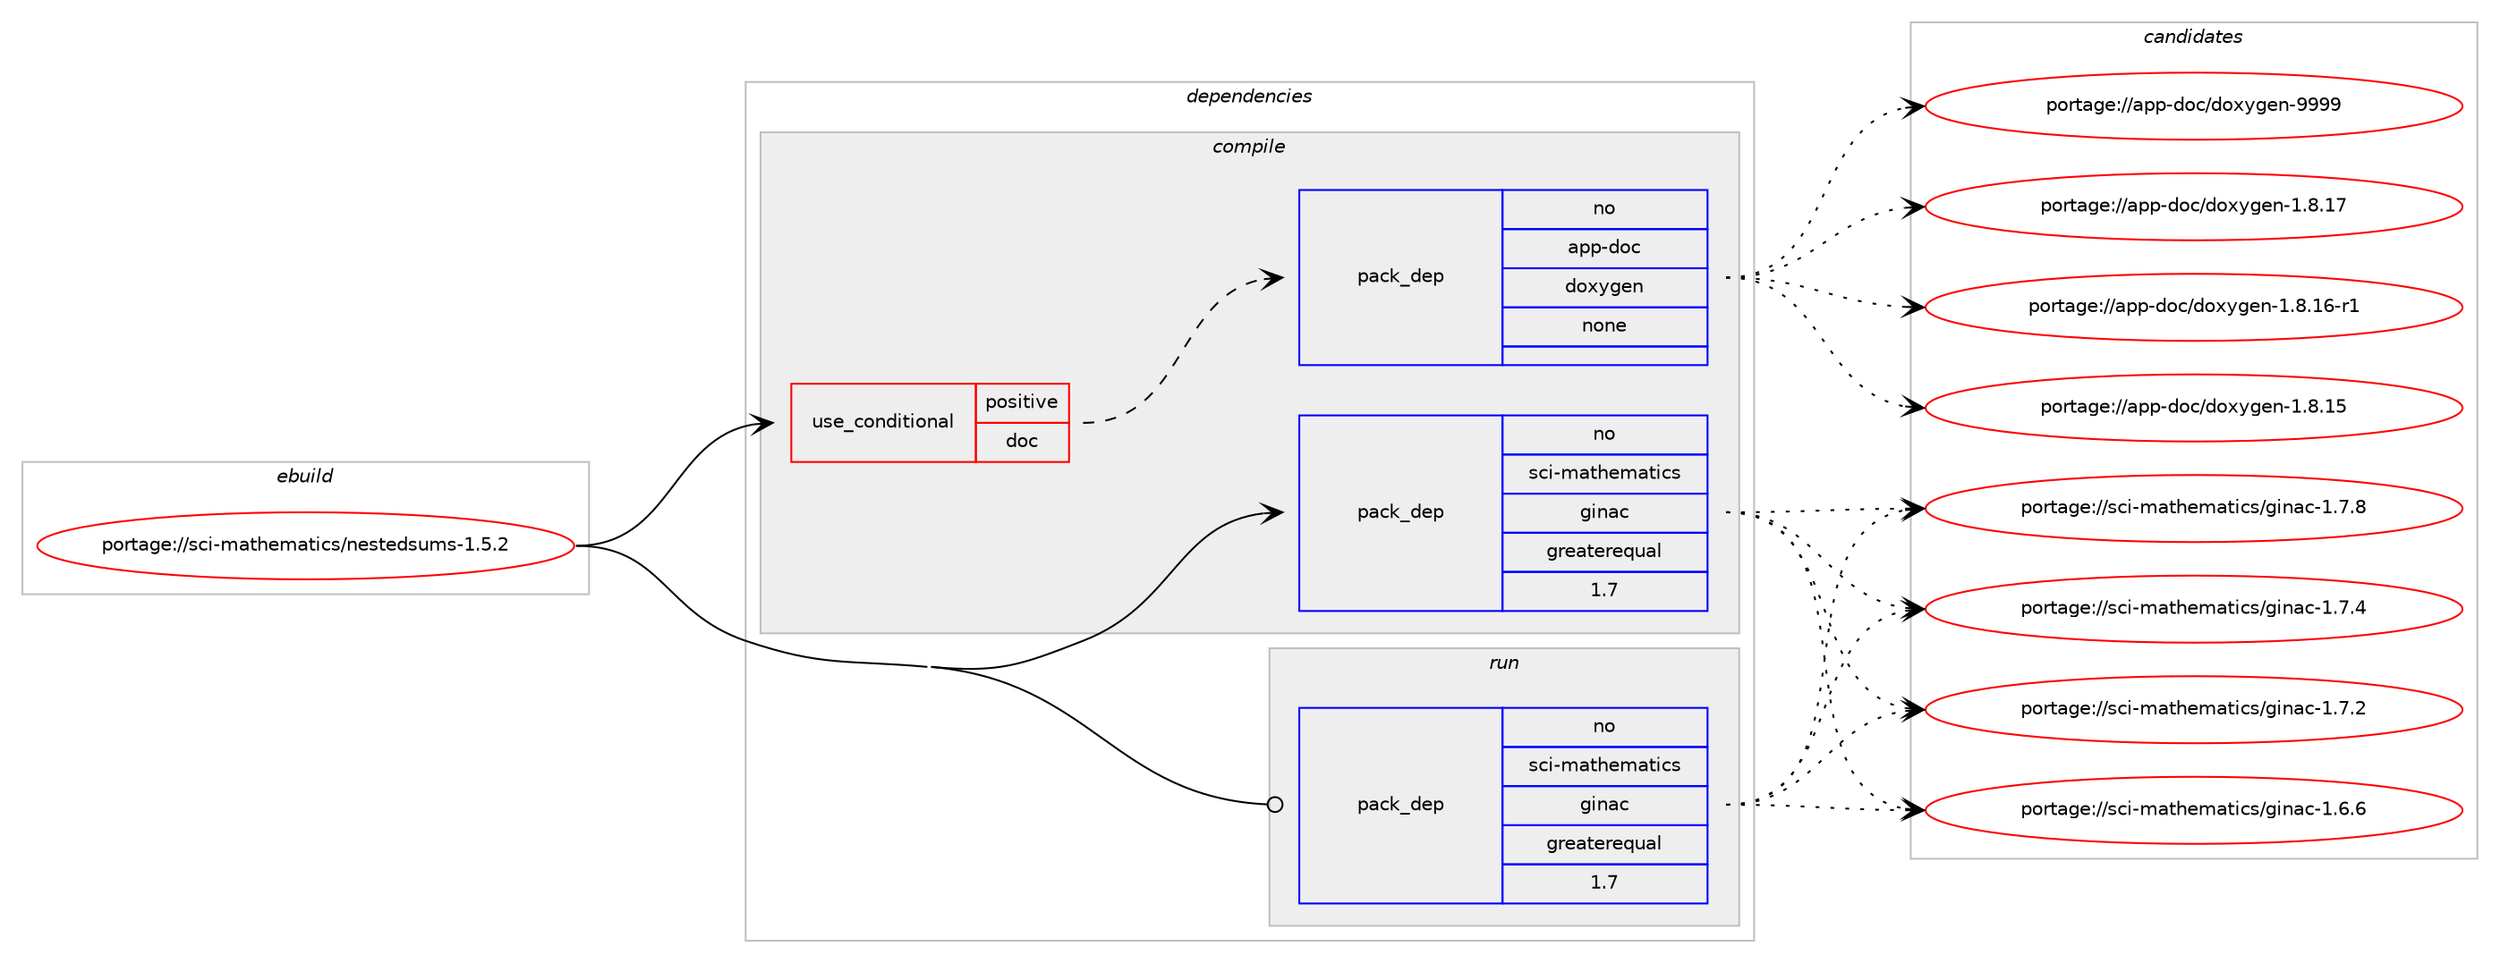 digraph prolog {

# *************
# Graph options
# *************

newrank=true;
concentrate=true;
compound=true;
graph [rankdir=LR,fontname=Helvetica,fontsize=10,ranksep=1.5];#, ranksep=2.5, nodesep=0.2];
edge  [arrowhead=vee];
node  [fontname=Helvetica,fontsize=10];

# **********
# The ebuild
# **********

subgraph cluster_leftcol {
color=gray;
rank=same;
label=<<i>ebuild</i>>;
id [label="portage://sci-mathematics/nestedsums-1.5.2", color=red, width=4, href="../sci-mathematics/nestedsums-1.5.2.svg"];
}

# ****************
# The dependencies
# ****************

subgraph cluster_midcol {
color=gray;
label=<<i>dependencies</i>>;
subgraph cluster_compile {
fillcolor="#eeeeee";
style=filled;
label=<<i>compile</i>>;
subgraph cond6357 {
dependency35701 [label=<<TABLE BORDER="0" CELLBORDER="1" CELLSPACING="0" CELLPADDING="4"><TR><TD ROWSPAN="3" CELLPADDING="10">use_conditional</TD></TR><TR><TD>positive</TD></TR><TR><TD>doc</TD></TR></TABLE>>, shape=none, color=red];
subgraph pack28574 {
dependency35702 [label=<<TABLE BORDER="0" CELLBORDER="1" CELLSPACING="0" CELLPADDING="4" WIDTH="220"><TR><TD ROWSPAN="6" CELLPADDING="30">pack_dep</TD></TR><TR><TD WIDTH="110">no</TD></TR><TR><TD>app-doc</TD></TR><TR><TD>doxygen</TD></TR><TR><TD>none</TD></TR><TR><TD></TD></TR></TABLE>>, shape=none, color=blue];
}
dependency35701:e -> dependency35702:w [weight=20,style="dashed",arrowhead="vee"];
}
id:e -> dependency35701:w [weight=20,style="solid",arrowhead="vee"];
subgraph pack28575 {
dependency35703 [label=<<TABLE BORDER="0" CELLBORDER="1" CELLSPACING="0" CELLPADDING="4" WIDTH="220"><TR><TD ROWSPAN="6" CELLPADDING="30">pack_dep</TD></TR><TR><TD WIDTH="110">no</TD></TR><TR><TD>sci-mathematics</TD></TR><TR><TD>ginac</TD></TR><TR><TD>greaterequal</TD></TR><TR><TD>1.7</TD></TR></TABLE>>, shape=none, color=blue];
}
id:e -> dependency35703:w [weight=20,style="solid",arrowhead="vee"];
}
subgraph cluster_compileandrun {
fillcolor="#eeeeee";
style=filled;
label=<<i>compile and run</i>>;
}
subgraph cluster_run {
fillcolor="#eeeeee";
style=filled;
label=<<i>run</i>>;
subgraph pack28576 {
dependency35704 [label=<<TABLE BORDER="0" CELLBORDER="1" CELLSPACING="0" CELLPADDING="4" WIDTH="220"><TR><TD ROWSPAN="6" CELLPADDING="30">pack_dep</TD></TR><TR><TD WIDTH="110">no</TD></TR><TR><TD>sci-mathematics</TD></TR><TR><TD>ginac</TD></TR><TR><TD>greaterequal</TD></TR><TR><TD>1.7</TD></TR></TABLE>>, shape=none, color=blue];
}
id:e -> dependency35704:w [weight=20,style="solid",arrowhead="odot"];
}
}

# **************
# The candidates
# **************

subgraph cluster_choices {
rank=same;
color=gray;
label=<<i>candidates</i>>;

subgraph choice28574 {
color=black;
nodesep=1;
choice971121124510011199471001111201211031011104557575757 [label="portage://app-doc/doxygen-9999", color=red, width=4,href="../app-doc/doxygen-9999.svg"];
choice9711211245100111994710011112012110310111045494656464955 [label="portage://app-doc/doxygen-1.8.17", color=red, width=4,href="../app-doc/doxygen-1.8.17.svg"];
choice97112112451001119947100111120121103101110454946564649544511449 [label="portage://app-doc/doxygen-1.8.16-r1", color=red, width=4,href="../app-doc/doxygen-1.8.16-r1.svg"];
choice9711211245100111994710011112012110310111045494656464953 [label="portage://app-doc/doxygen-1.8.15", color=red, width=4,href="../app-doc/doxygen-1.8.15.svg"];
dependency35702:e -> choice971121124510011199471001111201211031011104557575757:w [style=dotted,weight="100"];
dependency35702:e -> choice9711211245100111994710011112012110310111045494656464955:w [style=dotted,weight="100"];
dependency35702:e -> choice97112112451001119947100111120121103101110454946564649544511449:w [style=dotted,weight="100"];
dependency35702:e -> choice9711211245100111994710011112012110310111045494656464953:w [style=dotted,weight="100"];
}
subgraph choice28575 {
color=black;
nodesep=1;
choice1159910545109971161041011099711610599115471031051109799454946554656 [label="portage://sci-mathematics/ginac-1.7.8", color=red, width=4,href="../sci-mathematics/ginac-1.7.8.svg"];
choice1159910545109971161041011099711610599115471031051109799454946554652 [label="portage://sci-mathematics/ginac-1.7.4", color=red, width=4,href="../sci-mathematics/ginac-1.7.4.svg"];
choice1159910545109971161041011099711610599115471031051109799454946554650 [label="portage://sci-mathematics/ginac-1.7.2", color=red, width=4,href="../sci-mathematics/ginac-1.7.2.svg"];
choice1159910545109971161041011099711610599115471031051109799454946544654 [label="portage://sci-mathematics/ginac-1.6.6", color=red, width=4,href="../sci-mathematics/ginac-1.6.6.svg"];
dependency35703:e -> choice1159910545109971161041011099711610599115471031051109799454946554656:w [style=dotted,weight="100"];
dependency35703:e -> choice1159910545109971161041011099711610599115471031051109799454946554652:w [style=dotted,weight="100"];
dependency35703:e -> choice1159910545109971161041011099711610599115471031051109799454946554650:w [style=dotted,weight="100"];
dependency35703:e -> choice1159910545109971161041011099711610599115471031051109799454946544654:w [style=dotted,weight="100"];
}
subgraph choice28576 {
color=black;
nodesep=1;
choice1159910545109971161041011099711610599115471031051109799454946554656 [label="portage://sci-mathematics/ginac-1.7.8", color=red, width=4,href="../sci-mathematics/ginac-1.7.8.svg"];
choice1159910545109971161041011099711610599115471031051109799454946554652 [label="portage://sci-mathematics/ginac-1.7.4", color=red, width=4,href="../sci-mathematics/ginac-1.7.4.svg"];
choice1159910545109971161041011099711610599115471031051109799454946554650 [label="portage://sci-mathematics/ginac-1.7.2", color=red, width=4,href="../sci-mathematics/ginac-1.7.2.svg"];
choice1159910545109971161041011099711610599115471031051109799454946544654 [label="portage://sci-mathematics/ginac-1.6.6", color=red, width=4,href="../sci-mathematics/ginac-1.6.6.svg"];
dependency35704:e -> choice1159910545109971161041011099711610599115471031051109799454946554656:w [style=dotted,weight="100"];
dependency35704:e -> choice1159910545109971161041011099711610599115471031051109799454946554652:w [style=dotted,weight="100"];
dependency35704:e -> choice1159910545109971161041011099711610599115471031051109799454946554650:w [style=dotted,weight="100"];
dependency35704:e -> choice1159910545109971161041011099711610599115471031051109799454946544654:w [style=dotted,weight="100"];
}
}

}
